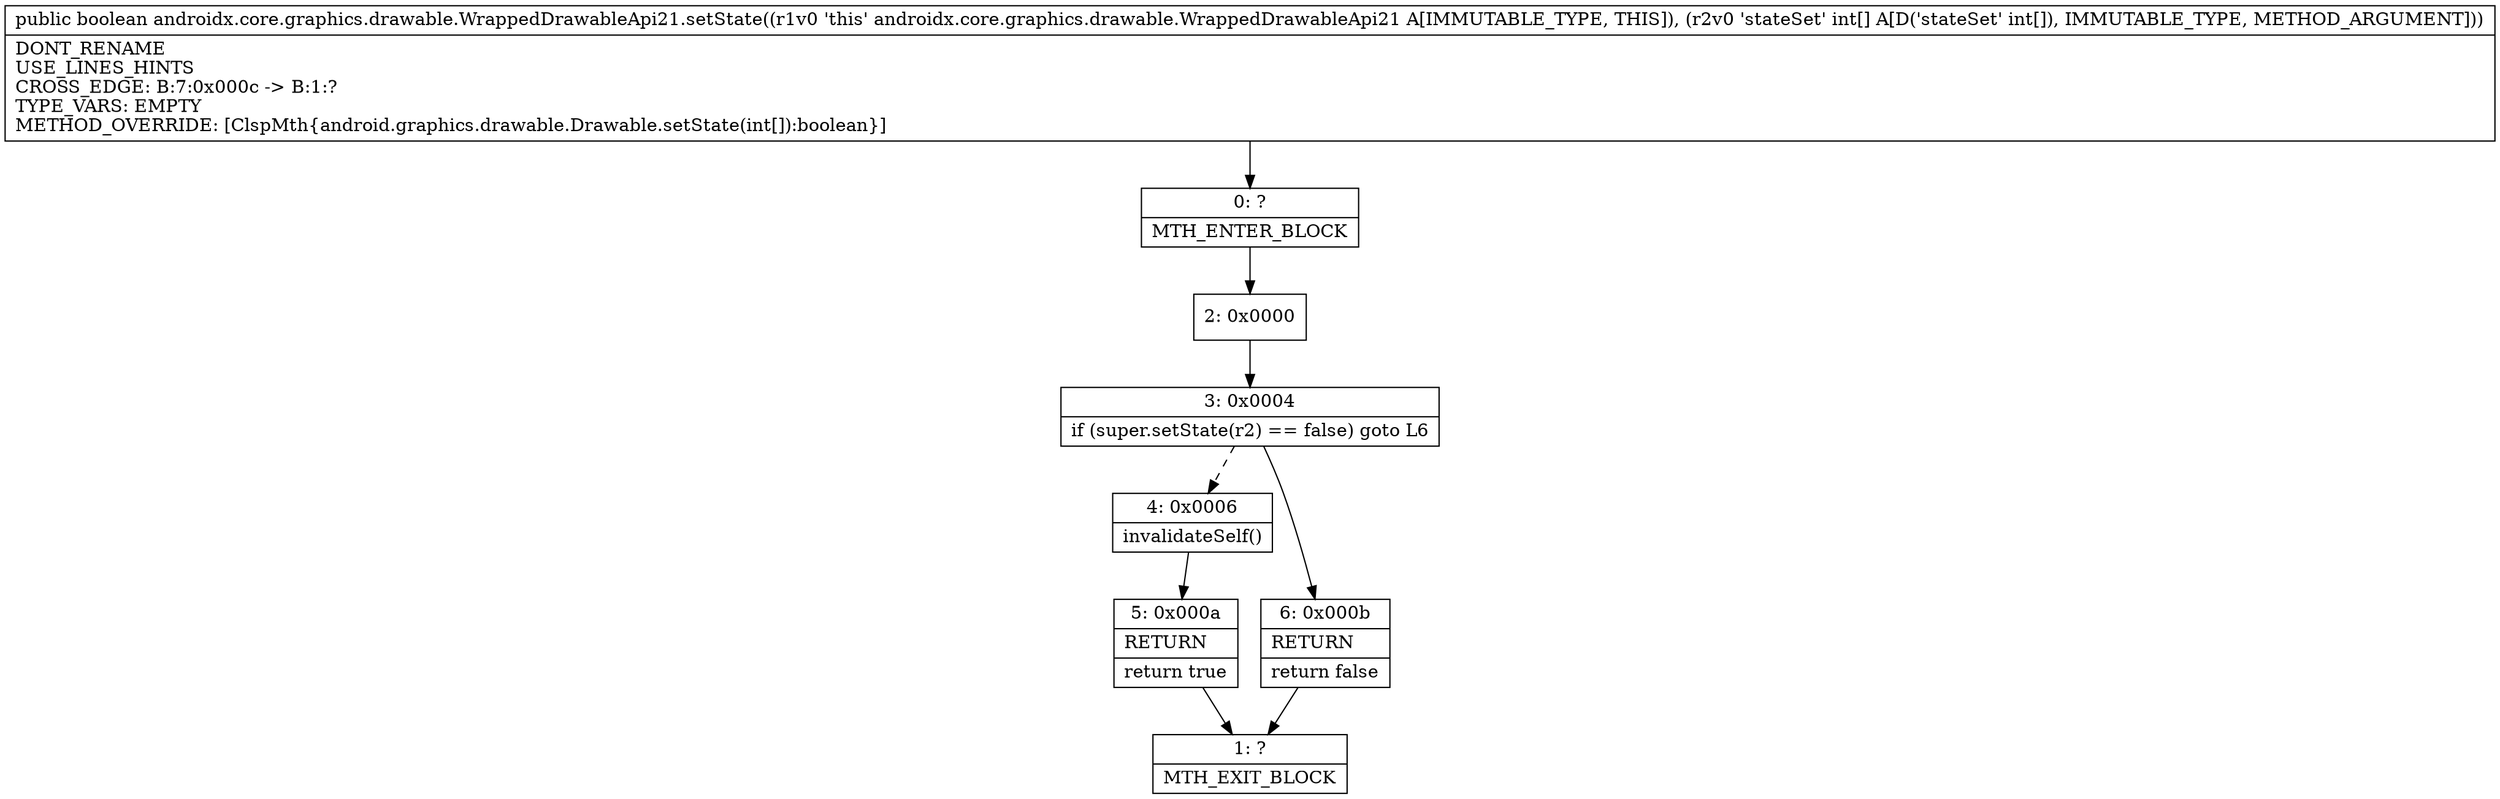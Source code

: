 digraph "CFG forandroidx.core.graphics.drawable.WrappedDrawableApi21.setState([I)Z" {
Node_0 [shape=record,label="{0\:\ ?|MTH_ENTER_BLOCK\l}"];
Node_2 [shape=record,label="{2\:\ 0x0000}"];
Node_3 [shape=record,label="{3\:\ 0x0004|if (super.setState(r2) == false) goto L6\l}"];
Node_4 [shape=record,label="{4\:\ 0x0006|invalidateSelf()\l}"];
Node_5 [shape=record,label="{5\:\ 0x000a|RETURN\l|return true\l}"];
Node_1 [shape=record,label="{1\:\ ?|MTH_EXIT_BLOCK\l}"];
Node_6 [shape=record,label="{6\:\ 0x000b|RETURN\l|return false\l}"];
MethodNode[shape=record,label="{public boolean androidx.core.graphics.drawable.WrappedDrawableApi21.setState((r1v0 'this' androidx.core.graphics.drawable.WrappedDrawableApi21 A[IMMUTABLE_TYPE, THIS]), (r2v0 'stateSet' int[] A[D('stateSet' int[]), IMMUTABLE_TYPE, METHOD_ARGUMENT]))  | DONT_RENAME\lUSE_LINES_HINTS\lCROSS_EDGE: B:7:0x000c \-\> B:1:?\lTYPE_VARS: EMPTY\lMETHOD_OVERRIDE: [ClspMth\{android.graphics.drawable.Drawable.setState(int[]):boolean\}]\l}"];
MethodNode -> Node_0;Node_0 -> Node_2;
Node_2 -> Node_3;
Node_3 -> Node_4[style=dashed];
Node_3 -> Node_6;
Node_4 -> Node_5;
Node_5 -> Node_1;
Node_6 -> Node_1;
}


